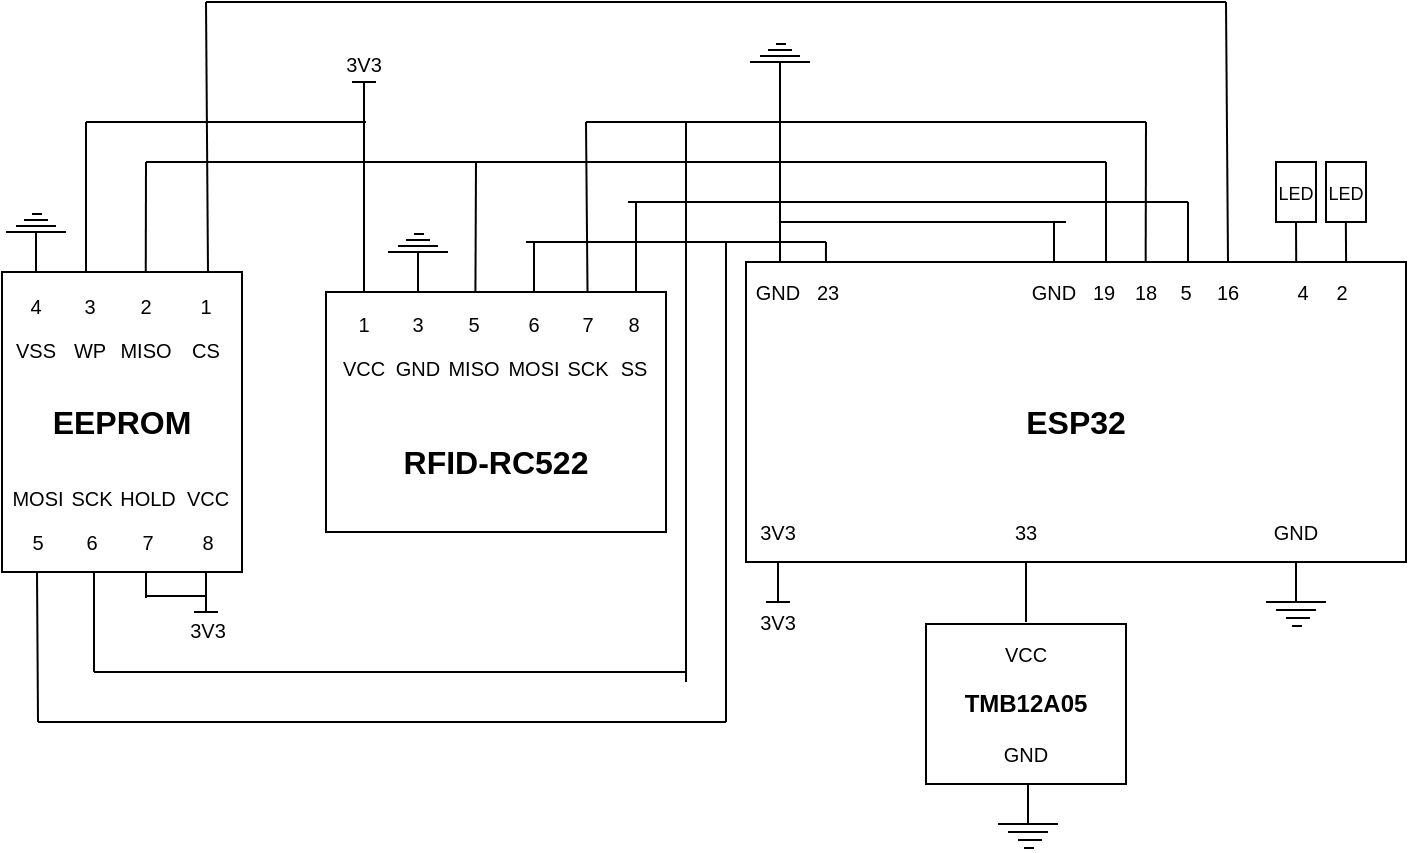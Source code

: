 <mxfile version="21.3.2" type="device">
  <diagram name="Page-1" id="XNckGpqc0WVYpioGDv8S">
    <mxGraphModel dx="1235" dy="646" grid="1" gridSize="10" guides="1" tooltips="1" connect="1" arrows="1" fold="1" page="1" pageScale="1" pageWidth="827" pageHeight="1169" math="0" shadow="0">
      <root>
        <mxCell id="0" />
        <mxCell id="1" parent="0" />
        <mxCell id="Vr_59jr4dUAh8Cc-bapq-1" value="" style="rounded=0;whiteSpace=wrap;html=1;" vertex="1" parent="1">
          <mxGeometry x="63" y="145" width="120" height="150" as="geometry" />
        </mxCell>
        <mxCell id="Vr_59jr4dUAh8Cc-bapq-2" value="" style="rounded=0;whiteSpace=wrap;html=1;" vertex="1" parent="1">
          <mxGeometry x="225" y="155" width="170" height="120" as="geometry" />
        </mxCell>
        <mxCell id="Vr_59jr4dUAh8Cc-bapq-3" value="" style="rounded=0;whiteSpace=wrap;html=1;" vertex="1" parent="1">
          <mxGeometry x="435" y="140" width="330" height="150" as="geometry" />
        </mxCell>
        <mxCell id="Vr_59jr4dUAh8Cc-bapq-4" value="&lt;font style=&quot;font-size: 10px;&quot;&gt;SS&lt;/font&gt;" style="text;html=1;strokeColor=none;fillColor=none;align=center;verticalAlign=middle;whiteSpace=wrap;rounded=0;" vertex="1" parent="1">
          <mxGeometry x="369" y="178" width="20" height="30" as="geometry" />
        </mxCell>
        <mxCell id="Vr_59jr4dUAh8Cc-bapq-5" value="&lt;span style=&quot;font-size: 10px;&quot;&gt;SCK&lt;/span&gt;" style="text;html=1;strokeColor=none;fillColor=none;align=center;verticalAlign=middle;whiteSpace=wrap;rounded=0;" vertex="1" parent="1">
          <mxGeometry x="341" y="178" width="30" height="30" as="geometry" />
        </mxCell>
        <mxCell id="Vr_59jr4dUAh8Cc-bapq-6" value="&lt;span style=&quot;font-size: 10px;&quot;&gt;MOSI&lt;/span&gt;" style="text;html=1;strokeColor=none;fillColor=none;align=center;verticalAlign=middle;whiteSpace=wrap;rounded=0;" vertex="1" parent="1">
          <mxGeometry x="314" y="178" width="30" height="30" as="geometry" />
        </mxCell>
        <mxCell id="Vr_59jr4dUAh8Cc-bapq-7" value="&lt;span style=&quot;font-size: 10px;&quot;&gt;MISO&lt;/span&gt;" style="text;html=1;strokeColor=none;fillColor=none;align=center;verticalAlign=middle;whiteSpace=wrap;rounded=0;" vertex="1" parent="1">
          <mxGeometry x="284" y="178" width="30" height="30" as="geometry" />
        </mxCell>
        <mxCell id="Vr_59jr4dUAh8Cc-bapq-9" value="&lt;span style=&quot;font-size: 10px;&quot;&gt;GND&lt;/span&gt;" style="text;html=1;strokeColor=none;fillColor=none;align=center;verticalAlign=middle;whiteSpace=wrap;rounded=0;" vertex="1" parent="1">
          <mxGeometry x="261" y="178" width="20" height="30" as="geometry" />
        </mxCell>
        <mxCell id="Vr_59jr4dUAh8Cc-bapq-10" value="&lt;span style=&quot;font-size: 10px;&quot;&gt;VCC&lt;/span&gt;" style="text;html=1;strokeColor=none;fillColor=none;align=center;verticalAlign=middle;whiteSpace=wrap;rounded=0;" vertex="1" parent="1">
          <mxGeometry x="229" y="178" width="30" height="30" as="geometry" />
        </mxCell>
        <mxCell id="Vr_59jr4dUAh8Cc-bapq-14" value="&lt;font style=&quot;font-size: 10px;&quot;&gt;8&lt;/font&gt;" style="text;html=1;strokeColor=none;fillColor=none;align=center;verticalAlign=middle;whiteSpace=wrap;rounded=0;" vertex="1" parent="1">
          <mxGeometry x="369" y="156" width="20" height="30" as="geometry" />
        </mxCell>
        <mxCell id="Vr_59jr4dUAh8Cc-bapq-15" value="&lt;span style=&quot;font-size: 10px;&quot;&gt;7&lt;/span&gt;" style="text;html=1;strokeColor=none;fillColor=none;align=center;verticalAlign=middle;whiteSpace=wrap;rounded=0;" vertex="1" parent="1">
          <mxGeometry x="341" y="156" width="30" height="30" as="geometry" />
        </mxCell>
        <mxCell id="Vr_59jr4dUAh8Cc-bapq-16" value="&lt;span style=&quot;font-size: 10px;&quot;&gt;6&lt;/span&gt;" style="text;html=1;strokeColor=none;fillColor=none;align=center;verticalAlign=middle;whiteSpace=wrap;rounded=0;" vertex="1" parent="1">
          <mxGeometry x="314" y="156" width="30" height="30" as="geometry" />
        </mxCell>
        <mxCell id="Vr_59jr4dUAh8Cc-bapq-17" value="&lt;span style=&quot;font-size: 10px;&quot;&gt;5&lt;/span&gt;" style="text;html=1;strokeColor=none;fillColor=none;align=center;verticalAlign=middle;whiteSpace=wrap;rounded=0;" vertex="1" parent="1">
          <mxGeometry x="284" y="156" width="30" height="30" as="geometry" />
        </mxCell>
        <mxCell id="Vr_59jr4dUAh8Cc-bapq-18" value="&lt;span style=&quot;font-size: 10px;&quot;&gt;3&lt;/span&gt;" style="text;html=1;strokeColor=none;fillColor=none;align=center;verticalAlign=middle;whiteSpace=wrap;rounded=0;" vertex="1" parent="1">
          <mxGeometry x="261" y="156" width="20" height="30" as="geometry" />
        </mxCell>
        <mxCell id="Vr_59jr4dUAh8Cc-bapq-19" value="&lt;span style=&quot;font-size: 10px;&quot;&gt;1&lt;/span&gt;" style="text;html=1;strokeColor=none;fillColor=none;align=center;verticalAlign=middle;whiteSpace=wrap;rounded=0;" vertex="1" parent="1">
          <mxGeometry x="229" y="156" width="30" height="30" as="geometry" />
        </mxCell>
        <mxCell id="Vr_59jr4dUAh8Cc-bapq-20" value="&lt;font size=&quot;1&quot; style=&quot;&quot;&gt;&lt;b style=&quot;font-size: 16px;&quot;&gt;RFID-RC522&lt;/b&gt;&lt;/font&gt;" style="text;html=1;strokeColor=none;fillColor=none;align=center;verticalAlign=middle;whiteSpace=wrap;rounded=0;" vertex="1" parent="1">
          <mxGeometry x="260" y="225" width="100" height="30" as="geometry" />
        </mxCell>
        <mxCell id="Vr_59jr4dUAh8Cc-bapq-21" value="&lt;font size=&quot;1&quot; style=&quot;&quot;&gt;&lt;b style=&quot;font-size: 16px;&quot;&gt;ESP32&lt;/b&gt;&lt;/font&gt;" style="text;html=1;strokeColor=none;fillColor=none;align=center;verticalAlign=middle;whiteSpace=wrap;rounded=0;" vertex="1" parent="1">
          <mxGeometry x="550" y="205" width="100" height="30" as="geometry" />
        </mxCell>
        <mxCell id="Vr_59jr4dUAh8Cc-bapq-22" value="&lt;font size=&quot;1&quot; style=&quot;&quot;&gt;&lt;b style=&quot;font-size: 16px;&quot;&gt;EEPROM&lt;/b&gt;&lt;/font&gt;" style="text;html=1;strokeColor=none;fillColor=none;align=center;verticalAlign=middle;whiteSpace=wrap;rounded=0;" vertex="1" parent="1">
          <mxGeometry x="73" y="205" width="100" height="30" as="geometry" />
        </mxCell>
        <mxCell id="Vr_59jr4dUAh8Cc-bapq-23" value="&lt;span style=&quot;font-size: 10px;&quot;&gt;CS&lt;/span&gt;" style="text;html=1;strokeColor=none;fillColor=none;align=center;verticalAlign=middle;whiteSpace=wrap;rounded=0;" vertex="1" parent="1">
          <mxGeometry x="150" y="169" width="30" height="30" as="geometry" />
        </mxCell>
        <mxCell id="Vr_59jr4dUAh8Cc-bapq-24" value="&lt;span style=&quot;font-size: 10px;&quot;&gt;MISO&lt;/span&gt;" style="text;html=1;strokeColor=none;fillColor=none;align=center;verticalAlign=middle;whiteSpace=wrap;rounded=0;" vertex="1" parent="1">
          <mxGeometry x="120" y="169" width="30" height="30" as="geometry" />
        </mxCell>
        <mxCell id="Vr_59jr4dUAh8Cc-bapq-25" value="&lt;span style=&quot;font-size: 10px;&quot;&gt;WP&lt;/span&gt;" style="text;html=1;strokeColor=none;fillColor=none;align=center;verticalAlign=middle;whiteSpace=wrap;rounded=0;" vertex="1" parent="1">
          <mxGeometry x="97" y="169" width="20" height="30" as="geometry" />
        </mxCell>
        <mxCell id="Vr_59jr4dUAh8Cc-bapq-26" value="&lt;span style=&quot;font-size: 10px;&quot;&gt;VSS&lt;/span&gt;" style="text;html=1;strokeColor=none;fillColor=none;align=center;verticalAlign=middle;whiteSpace=wrap;rounded=0;" vertex="1" parent="1">
          <mxGeometry x="65" y="169" width="30" height="30" as="geometry" />
        </mxCell>
        <mxCell id="Vr_59jr4dUAh8Cc-bapq-27" value="&lt;span style=&quot;font-size: 10px;&quot;&gt;1&lt;/span&gt;" style="text;html=1;strokeColor=none;fillColor=none;align=center;verticalAlign=middle;whiteSpace=wrap;rounded=0;" vertex="1" parent="1">
          <mxGeometry x="150" y="147" width="30" height="30" as="geometry" />
        </mxCell>
        <mxCell id="Vr_59jr4dUAh8Cc-bapq-28" value="&lt;span style=&quot;font-size: 10px;&quot;&gt;2&lt;/span&gt;" style="text;html=1;strokeColor=none;fillColor=none;align=center;verticalAlign=middle;whiteSpace=wrap;rounded=0;" vertex="1" parent="1">
          <mxGeometry x="120" y="147" width="30" height="30" as="geometry" />
        </mxCell>
        <mxCell id="Vr_59jr4dUAh8Cc-bapq-29" value="&lt;span style=&quot;font-size: 10px;&quot;&gt;3&lt;/span&gt;" style="text;html=1;strokeColor=none;fillColor=none;align=center;verticalAlign=middle;whiteSpace=wrap;rounded=0;" vertex="1" parent="1">
          <mxGeometry x="97" y="147" width="20" height="30" as="geometry" />
        </mxCell>
        <mxCell id="Vr_59jr4dUAh8Cc-bapq-30" value="&lt;span style=&quot;font-size: 10px;&quot;&gt;4&lt;/span&gt;" style="text;html=1;strokeColor=none;fillColor=none;align=center;verticalAlign=middle;whiteSpace=wrap;rounded=0;" vertex="1" parent="1">
          <mxGeometry x="65" y="147" width="30" height="30" as="geometry" />
        </mxCell>
        <mxCell id="Vr_59jr4dUAh8Cc-bapq-31" value="&lt;span style=&quot;font-size: 10px;&quot;&gt;8&lt;/span&gt;" style="text;html=1;strokeColor=none;fillColor=none;align=center;verticalAlign=middle;whiteSpace=wrap;rounded=0;" vertex="1" parent="1">
          <mxGeometry x="150.5" y="265" width="30" height="30" as="geometry" />
        </mxCell>
        <mxCell id="Vr_59jr4dUAh8Cc-bapq-32" value="&lt;span style=&quot;font-size: 10px;&quot;&gt;7&lt;/span&gt;" style="text;html=1;strokeColor=none;fillColor=none;align=center;verticalAlign=middle;whiteSpace=wrap;rounded=0;" vertex="1" parent="1">
          <mxGeometry x="120.5" y="265" width="30" height="30" as="geometry" />
        </mxCell>
        <mxCell id="Vr_59jr4dUAh8Cc-bapq-33" value="&lt;span style=&quot;font-size: 10px;&quot;&gt;6&lt;/span&gt;" style="text;html=1;strokeColor=none;fillColor=none;align=center;verticalAlign=middle;whiteSpace=wrap;rounded=0;" vertex="1" parent="1">
          <mxGeometry x="97.5" y="265" width="20" height="30" as="geometry" />
        </mxCell>
        <mxCell id="Vr_59jr4dUAh8Cc-bapq-34" value="&lt;span style=&quot;font-size: 10px;&quot;&gt;5&lt;/span&gt;" style="text;html=1;strokeColor=none;fillColor=none;align=center;verticalAlign=middle;whiteSpace=wrap;rounded=0;" vertex="1" parent="1">
          <mxGeometry x="65.5" y="265" width="30" height="30" as="geometry" />
        </mxCell>
        <mxCell id="Vr_59jr4dUAh8Cc-bapq-35" value="&lt;span style=&quot;font-size: 10px;&quot;&gt;VCC&lt;/span&gt;" style="text;html=1;strokeColor=none;fillColor=none;align=center;verticalAlign=middle;whiteSpace=wrap;rounded=0;" vertex="1" parent="1">
          <mxGeometry x="150.5" y="243" width="30" height="30" as="geometry" />
        </mxCell>
        <mxCell id="Vr_59jr4dUAh8Cc-bapq-36" value="&lt;span style=&quot;font-size: 10px;&quot;&gt;HOLD&lt;/span&gt;" style="text;html=1;strokeColor=none;fillColor=none;align=center;verticalAlign=middle;whiteSpace=wrap;rounded=0;" vertex="1" parent="1">
          <mxGeometry x="120.5" y="243" width="30" height="30" as="geometry" />
        </mxCell>
        <mxCell id="Vr_59jr4dUAh8Cc-bapq-37" value="&lt;span style=&quot;font-size: 10px;&quot;&gt;SCK&lt;/span&gt;" style="text;html=1;strokeColor=none;fillColor=none;align=center;verticalAlign=middle;whiteSpace=wrap;rounded=0;" vertex="1" parent="1">
          <mxGeometry x="97.5" y="243" width="20" height="30" as="geometry" />
        </mxCell>
        <mxCell id="Vr_59jr4dUAh8Cc-bapq-38" value="&lt;span style=&quot;font-size: 10px;&quot;&gt;MOSI&lt;/span&gt;" style="text;html=1;strokeColor=none;fillColor=none;align=center;verticalAlign=middle;whiteSpace=wrap;rounded=0;" vertex="1" parent="1">
          <mxGeometry x="65.5" y="243" width="30" height="30" as="geometry" />
        </mxCell>
        <mxCell id="Vr_59jr4dUAh8Cc-bapq-39" value="" style="rounded=0;whiteSpace=wrap;html=1;" vertex="1" parent="1">
          <mxGeometry x="525" y="321" width="100" height="80" as="geometry" />
        </mxCell>
        <mxCell id="Vr_59jr4dUAh8Cc-bapq-41" value="&lt;b&gt;TMB12A05&lt;br&gt;&lt;/b&gt;" style="text;html=1;strokeColor=none;fillColor=none;align=center;verticalAlign=middle;whiteSpace=wrap;rounded=0;" vertex="1" parent="1">
          <mxGeometry x="525" y="346" width="100" height="30" as="geometry" />
        </mxCell>
        <mxCell id="Vr_59jr4dUAh8Cc-bapq-43" value="&lt;span style=&quot;font-size: 10px;&quot;&gt;GND&lt;/span&gt;" style="text;html=1;strokeColor=none;fillColor=none;align=center;verticalAlign=middle;whiteSpace=wrap;rounded=0;" vertex="1" parent="1">
          <mxGeometry x="560" y="371" width="30" height="30" as="geometry" />
        </mxCell>
        <mxCell id="Vr_59jr4dUAh8Cc-bapq-44" value="&lt;span style=&quot;font-size: 10px;&quot;&gt;VCC&lt;/span&gt;" style="text;html=1;strokeColor=none;fillColor=none;align=center;verticalAlign=middle;whiteSpace=wrap;rounded=0;" vertex="1" parent="1">
          <mxGeometry x="565" y="321" width="20" height="30" as="geometry" />
        </mxCell>
        <mxCell id="Vr_59jr4dUAh8Cc-bapq-45" value="&lt;span style=&quot;font-size: 10px;&quot;&gt;33&lt;/span&gt;" style="text;html=1;strokeColor=none;fillColor=none;align=center;verticalAlign=middle;whiteSpace=wrap;rounded=0;" vertex="1" parent="1">
          <mxGeometry x="560" y="260" width="30" height="30" as="geometry" />
        </mxCell>
        <mxCell id="Vr_59jr4dUAh8Cc-bapq-46" value="&lt;span style=&quot;font-size: 10px;&quot;&gt;3V3&lt;/span&gt;" style="text;html=1;strokeColor=none;fillColor=none;align=center;verticalAlign=middle;whiteSpace=wrap;rounded=0;" vertex="1" parent="1">
          <mxGeometry x="436" y="260" width="30" height="30" as="geometry" />
        </mxCell>
        <mxCell id="Vr_59jr4dUAh8Cc-bapq-47" value="&lt;span style=&quot;font-size: 10px;&quot;&gt;GND&lt;/span&gt;" style="text;html=1;strokeColor=none;fillColor=none;align=center;verticalAlign=middle;whiteSpace=wrap;rounded=0;" vertex="1" parent="1">
          <mxGeometry x="695" y="260" width="30" height="30" as="geometry" />
        </mxCell>
        <mxCell id="Vr_59jr4dUAh8Cc-bapq-48" value="" style="endArrow=none;html=1;rounded=0;entryX=0.5;entryY=1;entryDx=0;entryDy=0;" edge="1" parent="1" target="Vr_59jr4dUAh8Cc-bapq-45">
          <mxGeometry width="50" height="50" relative="1" as="geometry">
            <mxPoint x="575" y="320" as="sourcePoint" />
            <mxPoint x="445" y="250" as="targetPoint" />
          </mxGeometry>
        </mxCell>
        <mxCell id="Vr_59jr4dUAh8Cc-bapq-49" value="" style="endArrow=none;html=1;rounded=0;" edge="1" parent="1">
          <mxGeometry width="50" height="50" relative="1" as="geometry">
            <mxPoint x="695" y="310" as="sourcePoint" />
            <mxPoint x="725" y="310" as="targetPoint" />
          </mxGeometry>
        </mxCell>
        <mxCell id="Vr_59jr4dUAh8Cc-bapq-50" value="" style="endArrow=none;html=1;rounded=0;" edge="1" parent="1">
          <mxGeometry width="50" height="50" relative="1" as="geometry">
            <mxPoint x="700" y="314" as="sourcePoint" />
            <mxPoint x="720" y="314" as="targetPoint" />
          </mxGeometry>
        </mxCell>
        <mxCell id="Vr_59jr4dUAh8Cc-bapq-51" value="" style="endArrow=none;html=1;rounded=0;" edge="1" parent="1">
          <mxGeometry width="50" height="50" relative="1" as="geometry">
            <mxPoint x="708" y="322" as="sourcePoint" />
            <mxPoint x="713" y="322" as="targetPoint" />
          </mxGeometry>
        </mxCell>
        <mxCell id="Vr_59jr4dUAh8Cc-bapq-52" value="" style="endArrow=none;html=1;rounded=0;" edge="1" parent="1">
          <mxGeometry width="50" height="50" relative="1" as="geometry">
            <mxPoint x="705" y="318" as="sourcePoint" />
            <mxPoint x="717" y="318" as="targetPoint" />
          </mxGeometry>
        </mxCell>
        <mxCell id="Vr_59jr4dUAh8Cc-bapq-53" value="" style="endArrow=none;html=1;rounded=0;entryX=0.5;entryY=1;entryDx=0;entryDy=0;" edge="1" parent="1" target="Vr_59jr4dUAh8Cc-bapq-47">
          <mxGeometry width="50" height="50" relative="1" as="geometry">
            <mxPoint x="710" y="310" as="sourcePoint" />
            <mxPoint x="685" y="280" as="targetPoint" />
          </mxGeometry>
        </mxCell>
        <mxCell id="Vr_59jr4dUAh8Cc-bapq-59" value="" style="endArrow=none;html=1;rounded=0;entryX=0.5;entryY=1;entryDx=0;entryDy=0;" edge="1" parent="1">
          <mxGeometry width="50" height="50" relative="1" as="geometry">
            <mxPoint x="451" y="310" as="sourcePoint" />
            <mxPoint x="451" y="290" as="targetPoint" />
          </mxGeometry>
        </mxCell>
        <mxCell id="Vr_59jr4dUAh8Cc-bapq-60" value="" style="endArrow=none;html=1;rounded=0;" edge="1" parent="1">
          <mxGeometry width="50" height="50" relative="1" as="geometry">
            <mxPoint x="445" y="310" as="sourcePoint" />
            <mxPoint x="457" y="310" as="targetPoint" />
          </mxGeometry>
        </mxCell>
        <mxCell id="Vr_59jr4dUAh8Cc-bapq-61" value="" style="endArrow=none;html=1;rounded=0;" edge="1" parent="1">
          <mxGeometry width="50" height="50" relative="1" as="geometry">
            <mxPoint x="561" y="421" as="sourcePoint" />
            <mxPoint x="591" y="421" as="targetPoint" />
          </mxGeometry>
        </mxCell>
        <mxCell id="Vr_59jr4dUAh8Cc-bapq-62" value="" style="endArrow=none;html=1;rounded=0;" edge="1" parent="1">
          <mxGeometry width="50" height="50" relative="1" as="geometry">
            <mxPoint x="566" y="425" as="sourcePoint" />
            <mxPoint x="586" y="425" as="targetPoint" />
          </mxGeometry>
        </mxCell>
        <mxCell id="Vr_59jr4dUAh8Cc-bapq-63" value="" style="endArrow=none;html=1;rounded=0;" edge="1" parent="1">
          <mxGeometry width="50" height="50" relative="1" as="geometry">
            <mxPoint x="574" y="433" as="sourcePoint" />
            <mxPoint x="579" y="433" as="targetPoint" />
          </mxGeometry>
        </mxCell>
        <mxCell id="Vr_59jr4dUAh8Cc-bapq-64" value="" style="endArrow=none;html=1;rounded=0;" edge="1" parent="1">
          <mxGeometry width="50" height="50" relative="1" as="geometry">
            <mxPoint x="571" y="429" as="sourcePoint" />
            <mxPoint x="583" y="429" as="targetPoint" />
          </mxGeometry>
        </mxCell>
        <mxCell id="Vr_59jr4dUAh8Cc-bapq-65" value="" style="endArrow=none;html=1;rounded=0;entryX=0.5;entryY=1;entryDx=0;entryDy=0;" edge="1" parent="1">
          <mxGeometry width="50" height="50" relative="1" as="geometry">
            <mxPoint x="576" y="421" as="sourcePoint" />
            <mxPoint x="576" y="401" as="targetPoint" />
          </mxGeometry>
        </mxCell>
        <mxCell id="Vr_59jr4dUAh8Cc-bapq-66" value="" style="endArrow=none;html=1;rounded=0;entryX=0.5;entryY=1;entryDx=0;entryDy=0;" edge="1" parent="1">
          <mxGeometry width="50" height="50" relative="1" as="geometry">
            <mxPoint x="165" y="315" as="sourcePoint" />
            <mxPoint x="165" y="295" as="targetPoint" />
          </mxGeometry>
        </mxCell>
        <mxCell id="Vr_59jr4dUAh8Cc-bapq-67" value="" style="endArrow=none;html=1;rounded=0;" edge="1" parent="1">
          <mxGeometry width="50" height="50" relative="1" as="geometry">
            <mxPoint x="159" y="315" as="sourcePoint" />
            <mxPoint x="171" y="315" as="targetPoint" />
          </mxGeometry>
        </mxCell>
        <mxCell id="Vr_59jr4dUAh8Cc-bapq-68" value="" style="endArrow=none;html=1;rounded=0;entryX=0.6;entryY=1.003;entryDx=0;entryDy=0;entryPerimeter=0;" edge="1" parent="1" target="Vr_59jr4dUAh8Cc-bapq-1">
          <mxGeometry width="50" height="50" relative="1" as="geometry">
            <mxPoint x="135" y="308" as="sourcePoint" />
            <mxPoint x="135" y="298" as="targetPoint" />
          </mxGeometry>
        </mxCell>
        <mxCell id="Vr_59jr4dUAh8Cc-bapq-70" value="" style="endArrow=none;html=1;rounded=0;" edge="1" parent="1">
          <mxGeometry width="50" height="50" relative="1" as="geometry">
            <mxPoint x="135" y="307" as="sourcePoint" />
            <mxPoint x="165" y="307" as="targetPoint" />
          </mxGeometry>
        </mxCell>
        <mxCell id="Vr_59jr4dUAh8Cc-bapq-71" value="&lt;span style=&quot;font-size: 10px;&quot;&gt;3V3&lt;/span&gt;" style="text;html=1;strokeColor=none;fillColor=none;align=center;verticalAlign=middle;whiteSpace=wrap;rounded=0;" vertex="1" parent="1">
          <mxGeometry x="436" y="305" width="30" height="30" as="geometry" />
        </mxCell>
        <mxCell id="Vr_59jr4dUAh8Cc-bapq-72" value="&lt;span style=&quot;font-size: 10px;&quot;&gt;3V3&lt;/span&gt;" style="text;html=1;strokeColor=none;fillColor=none;align=center;verticalAlign=middle;whiteSpace=wrap;rounded=0;" vertex="1" parent="1">
          <mxGeometry x="151" y="309" width="30" height="30" as="geometry" />
        </mxCell>
        <mxCell id="Vr_59jr4dUAh8Cc-bapq-78" value="" style="endArrow=none;html=1;rounded=0;" edge="1" parent="1">
          <mxGeometry width="50" height="50" relative="1" as="geometry">
            <mxPoint x="65" y="125" as="sourcePoint" />
            <mxPoint x="95" y="125" as="targetPoint" />
          </mxGeometry>
        </mxCell>
        <mxCell id="Vr_59jr4dUAh8Cc-bapq-79" value="" style="endArrow=none;html=1;rounded=0;" edge="1" parent="1">
          <mxGeometry width="50" height="50" relative="1" as="geometry">
            <mxPoint x="70" y="122" as="sourcePoint" />
            <mxPoint x="90" y="122" as="targetPoint" />
          </mxGeometry>
        </mxCell>
        <mxCell id="Vr_59jr4dUAh8Cc-bapq-80" value="" style="endArrow=none;html=1;rounded=0;" edge="1" parent="1">
          <mxGeometry width="50" height="50" relative="1" as="geometry">
            <mxPoint x="78" y="116" as="sourcePoint" />
            <mxPoint x="83" y="116" as="targetPoint" />
          </mxGeometry>
        </mxCell>
        <mxCell id="Vr_59jr4dUAh8Cc-bapq-81" value="" style="endArrow=none;html=1;rounded=0;" edge="1" parent="1">
          <mxGeometry width="50" height="50" relative="1" as="geometry">
            <mxPoint x="74" y="119" as="sourcePoint" />
            <mxPoint x="86" y="119" as="targetPoint" />
          </mxGeometry>
        </mxCell>
        <mxCell id="Vr_59jr4dUAh8Cc-bapq-82" value="" style="endArrow=none;html=1;rounded=0;entryX=0.5;entryY=1;entryDx=0;entryDy=0;" edge="1" parent="1">
          <mxGeometry width="50" height="50" relative="1" as="geometry">
            <mxPoint x="80" y="145" as="sourcePoint" />
            <mxPoint x="80" y="125" as="targetPoint" />
          </mxGeometry>
        </mxCell>
        <mxCell id="Vr_59jr4dUAh8Cc-bapq-83" value="" style="endArrow=none;html=1;rounded=0;" edge="1" parent="1">
          <mxGeometry width="50" height="50" relative="1" as="geometry">
            <mxPoint x="105" y="145" as="sourcePoint" />
            <mxPoint x="105" y="70" as="targetPoint" />
          </mxGeometry>
        </mxCell>
        <mxCell id="Vr_59jr4dUAh8Cc-bapq-86" value="" style="endArrow=none;html=1;rounded=0;" edge="1" parent="1">
          <mxGeometry width="50" height="50" relative="1" as="geometry">
            <mxPoint x="256" y="135" as="sourcePoint" />
            <mxPoint x="286" y="135" as="targetPoint" />
          </mxGeometry>
        </mxCell>
        <mxCell id="Vr_59jr4dUAh8Cc-bapq-87" value="" style="endArrow=none;html=1;rounded=0;" edge="1" parent="1">
          <mxGeometry width="50" height="50" relative="1" as="geometry">
            <mxPoint x="261" y="132" as="sourcePoint" />
            <mxPoint x="281" y="132" as="targetPoint" />
          </mxGeometry>
        </mxCell>
        <mxCell id="Vr_59jr4dUAh8Cc-bapq-88" value="" style="endArrow=none;html=1;rounded=0;" edge="1" parent="1">
          <mxGeometry width="50" height="50" relative="1" as="geometry">
            <mxPoint x="269" y="126" as="sourcePoint" />
            <mxPoint x="274" y="126" as="targetPoint" />
          </mxGeometry>
        </mxCell>
        <mxCell id="Vr_59jr4dUAh8Cc-bapq-89" value="" style="endArrow=none;html=1;rounded=0;" edge="1" parent="1">
          <mxGeometry width="50" height="50" relative="1" as="geometry">
            <mxPoint x="265" y="129" as="sourcePoint" />
            <mxPoint x="277" y="129" as="targetPoint" />
          </mxGeometry>
        </mxCell>
        <mxCell id="Vr_59jr4dUAh8Cc-bapq-90" value="" style="endArrow=none;html=1;rounded=0;entryX=0.5;entryY=1;entryDx=0;entryDy=0;" edge="1" parent="1">
          <mxGeometry width="50" height="50" relative="1" as="geometry">
            <mxPoint x="271" y="155" as="sourcePoint" />
            <mxPoint x="271" y="135" as="targetPoint" />
          </mxGeometry>
        </mxCell>
        <mxCell id="Vr_59jr4dUAh8Cc-bapq-91" value="" style="endArrow=none;html=1;rounded=0;entryX=0.5;entryY=0.8;entryDx=0;entryDy=0;entryPerimeter=0;" edge="1" parent="1" target="Vr_59jr4dUAh8Cc-bapq-93">
          <mxGeometry width="50" height="50" relative="1" as="geometry">
            <mxPoint x="244" y="155" as="sourcePoint" />
            <mxPoint x="244" y="110" as="targetPoint" />
          </mxGeometry>
        </mxCell>
        <mxCell id="Vr_59jr4dUAh8Cc-bapq-92" value="" style="endArrow=none;html=1;rounded=0;" edge="1" parent="1">
          <mxGeometry width="50" height="50" relative="1" as="geometry">
            <mxPoint x="238" y="50" as="sourcePoint" />
            <mxPoint x="250" y="50" as="targetPoint" />
          </mxGeometry>
        </mxCell>
        <mxCell id="Vr_59jr4dUAh8Cc-bapq-93" value="&lt;span style=&quot;font-size: 10px;&quot;&gt;3V3&lt;/span&gt;" style="text;html=1;strokeColor=none;fillColor=none;align=center;verticalAlign=middle;whiteSpace=wrap;rounded=0;" vertex="1" parent="1">
          <mxGeometry x="229" y="26" width="30" height="30" as="geometry" />
        </mxCell>
        <mxCell id="Vr_59jr4dUAh8Cc-bapq-94" value="&lt;font style=&quot;font-size: 10px;&quot;&gt;2&lt;/font&gt;" style="text;html=1;strokeColor=none;fillColor=none;align=center;verticalAlign=middle;whiteSpace=wrap;rounded=0;" vertex="1" parent="1">
          <mxGeometry x="723" y="140" width="20" height="30" as="geometry" />
        </mxCell>
        <mxCell id="Vr_59jr4dUAh8Cc-bapq-95" value="&lt;span style=&quot;font-size: 10px;&quot;&gt;4&lt;/span&gt;" style="text;html=1;strokeColor=none;fillColor=none;align=center;verticalAlign=middle;whiteSpace=wrap;rounded=0;" vertex="1" parent="1">
          <mxGeometry x="705" y="140" width="17" height="30" as="geometry" />
        </mxCell>
        <mxCell id="Vr_59jr4dUAh8Cc-bapq-96" value="&lt;font style=&quot;font-size: 10px;&quot;&gt;16&lt;/font&gt;" style="text;html=1;strokeColor=none;fillColor=none;align=center;verticalAlign=middle;whiteSpace=wrap;rounded=0;" vertex="1" parent="1">
          <mxGeometry x="666" y="140" width="20" height="30" as="geometry" />
        </mxCell>
        <mxCell id="Vr_59jr4dUAh8Cc-bapq-97" value="&lt;span style=&quot;font-size: 10px;&quot;&gt;5&lt;/span&gt;" style="text;html=1;strokeColor=none;fillColor=none;align=center;verticalAlign=middle;whiteSpace=wrap;rounded=0;" vertex="1" parent="1">
          <mxGeometry x="645" y="140" width="20" height="30" as="geometry" />
        </mxCell>
        <mxCell id="Vr_59jr4dUAh8Cc-bapq-98" value="&lt;font style=&quot;font-size: 10px;&quot;&gt;18&lt;/font&gt;" style="text;html=1;strokeColor=none;fillColor=none;align=center;verticalAlign=middle;whiteSpace=wrap;rounded=0;" vertex="1" parent="1">
          <mxGeometry x="625" y="140" width="20" height="30" as="geometry" />
        </mxCell>
        <mxCell id="Vr_59jr4dUAh8Cc-bapq-99" value="&lt;span style=&quot;font-size: 10px;&quot;&gt;19&lt;/span&gt;" style="text;html=1;strokeColor=none;fillColor=none;align=center;verticalAlign=middle;whiteSpace=wrap;rounded=0;" vertex="1" parent="1">
          <mxGeometry x="604" y="140" width="20" height="30" as="geometry" />
        </mxCell>
        <mxCell id="Vr_59jr4dUAh8Cc-bapq-100" value="&lt;span style=&quot;font-size: 10px;&quot;&gt;GND&lt;/span&gt;" style="text;html=1;strokeColor=none;fillColor=none;align=center;verticalAlign=middle;whiteSpace=wrap;rounded=0;" vertex="1" parent="1">
          <mxGeometry x="574" y="140" width="30" height="30" as="geometry" />
        </mxCell>
        <mxCell id="Vr_59jr4dUAh8Cc-bapq-102" value="&lt;span style=&quot;font-size: 10px;&quot;&gt;23&lt;/span&gt;" style="text;html=1;strokeColor=none;fillColor=none;align=center;verticalAlign=middle;whiteSpace=wrap;rounded=0;" vertex="1" parent="1">
          <mxGeometry x="466" y="140" width="20" height="30" as="geometry" />
        </mxCell>
        <mxCell id="Vr_59jr4dUAh8Cc-bapq-103" value="&lt;span style=&quot;font-size: 10px;&quot;&gt;GND&lt;/span&gt;" style="text;html=1;strokeColor=none;fillColor=none;align=center;verticalAlign=middle;whiteSpace=wrap;rounded=0;" vertex="1" parent="1">
          <mxGeometry x="436" y="140" width="30" height="30" as="geometry" />
        </mxCell>
        <mxCell id="Vr_59jr4dUAh8Cc-bapq-112" value="" style="endArrow=none;html=1;rounded=0;" edge="1" parent="1">
          <mxGeometry width="50" height="50" relative="1" as="geometry">
            <mxPoint x="437" y="40" as="sourcePoint" />
            <mxPoint x="467" y="40" as="targetPoint" />
          </mxGeometry>
        </mxCell>
        <mxCell id="Vr_59jr4dUAh8Cc-bapq-113" value="" style="endArrow=none;html=1;rounded=0;" edge="1" parent="1">
          <mxGeometry width="50" height="50" relative="1" as="geometry">
            <mxPoint x="442" y="37" as="sourcePoint" />
            <mxPoint x="462" y="37" as="targetPoint" />
          </mxGeometry>
        </mxCell>
        <mxCell id="Vr_59jr4dUAh8Cc-bapq-114" value="" style="endArrow=none;html=1;rounded=0;" edge="1" parent="1">
          <mxGeometry width="50" height="50" relative="1" as="geometry">
            <mxPoint x="450" y="31" as="sourcePoint" />
            <mxPoint x="455" y="31" as="targetPoint" />
          </mxGeometry>
        </mxCell>
        <mxCell id="Vr_59jr4dUAh8Cc-bapq-115" value="" style="endArrow=none;html=1;rounded=0;" edge="1" parent="1">
          <mxGeometry width="50" height="50" relative="1" as="geometry">
            <mxPoint x="446" y="34" as="sourcePoint" />
            <mxPoint x="458" y="34" as="targetPoint" />
          </mxGeometry>
        </mxCell>
        <mxCell id="Vr_59jr4dUAh8Cc-bapq-116" value="" style="endArrow=none;html=1;rounded=0;" edge="1" parent="1">
          <mxGeometry width="50" height="50" relative="1" as="geometry">
            <mxPoint x="452" y="140" as="sourcePoint" />
            <mxPoint x="452" y="40" as="targetPoint" />
          </mxGeometry>
        </mxCell>
        <mxCell id="Vr_59jr4dUAh8Cc-bapq-119" value="" style="endArrow=none;html=1;rounded=0;" edge="1" parent="1">
          <mxGeometry width="50" height="50" relative="1" as="geometry">
            <mxPoint x="589" y="120" as="sourcePoint" />
            <mxPoint x="589" y="140" as="targetPoint" />
          </mxGeometry>
        </mxCell>
        <mxCell id="Vr_59jr4dUAh8Cc-bapq-120" value="" style="endArrow=none;html=1;rounded=0;" edge="1" parent="1">
          <mxGeometry width="50" height="50" relative="1" as="geometry">
            <mxPoint x="452" y="120" as="sourcePoint" />
            <mxPoint x="595" y="120" as="targetPoint" />
          </mxGeometry>
        </mxCell>
        <mxCell id="Vr_59jr4dUAh8Cc-bapq-121" value="" style="endArrow=none;html=1;rounded=0;entryX=0.448;entryY=-0.003;entryDx=0;entryDy=0;entryPerimeter=0;" edge="1" parent="1" target="Vr_59jr4dUAh8Cc-bapq-102">
          <mxGeometry width="50" height="50" relative="1" as="geometry">
            <mxPoint x="475" y="130" as="sourcePoint" />
            <mxPoint x="485" y="140" as="targetPoint" />
          </mxGeometry>
        </mxCell>
        <mxCell id="Vr_59jr4dUAh8Cc-bapq-123" value="" style="endArrow=none;html=1;rounded=0;entryX=0.448;entryY=-0.003;entryDx=0;entryDy=0;entryPerimeter=0;" edge="1" parent="1">
          <mxGeometry width="50" height="50" relative="1" as="geometry">
            <mxPoint x="329" y="130" as="sourcePoint" />
            <mxPoint x="329" y="155" as="targetPoint" />
          </mxGeometry>
        </mxCell>
        <mxCell id="Vr_59jr4dUAh8Cc-bapq-124" value="" style="endArrow=none;html=1;rounded=0;" edge="1" parent="1">
          <mxGeometry width="50" height="50" relative="1" as="geometry">
            <mxPoint x="325" y="130" as="sourcePoint" />
            <mxPoint x="475" y="130" as="targetPoint" />
          </mxGeometry>
        </mxCell>
        <mxCell id="Vr_59jr4dUAh8Cc-bapq-125" value="" style="endArrow=none;html=1;rounded=0;" edge="1" parent="1">
          <mxGeometry width="50" height="50" relative="1" as="geometry">
            <mxPoint x="425" y="370" as="sourcePoint" />
            <mxPoint x="425" y="130" as="targetPoint" />
          </mxGeometry>
        </mxCell>
        <mxCell id="Vr_59jr4dUAh8Cc-bapq-126" value="" style="endArrow=none;html=1;rounded=0;entryX=0.5;entryY=1;entryDx=0;entryDy=0;" edge="1" parent="1" target="Vr_59jr4dUAh8Cc-bapq-34">
          <mxGeometry width="50" height="50" relative="1" as="geometry">
            <mxPoint x="81" y="370" as="sourcePoint" />
            <mxPoint x="375" y="280" as="targetPoint" />
          </mxGeometry>
        </mxCell>
        <mxCell id="Vr_59jr4dUAh8Cc-bapq-127" value="" style="endArrow=none;html=1;rounded=0;" edge="1" parent="1">
          <mxGeometry width="50" height="50" relative="1" as="geometry">
            <mxPoint x="81" y="370" as="sourcePoint" />
            <mxPoint x="425" y="370" as="targetPoint" />
          </mxGeometry>
        </mxCell>
        <mxCell id="Vr_59jr4dUAh8Cc-bapq-128" value="" style="endArrow=none;html=1;rounded=0;" edge="1" parent="1">
          <mxGeometry width="50" height="50" relative="1" as="geometry">
            <mxPoint x="615" y="90" as="sourcePoint" />
            <mxPoint x="615" y="140" as="targetPoint" />
          </mxGeometry>
        </mxCell>
        <mxCell id="Vr_59jr4dUAh8Cc-bapq-129" value="" style="endArrow=none;html=1;rounded=0;" edge="1" parent="1">
          <mxGeometry width="50" height="50" relative="1" as="geometry">
            <mxPoint x="300" y="90" as="sourcePoint" />
            <mxPoint x="299.71" y="155" as="targetPoint" />
          </mxGeometry>
        </mxCell>
        <mxCell id="Vr_59jr4dUAh8Cc-bapq-130" value="" style="endArrow=none;html=1;rounded=0;" edge="1" parent="1">
          <mxGeometry width="50" height="50" relative="1" as="geometry">
            <mxPoint x="135" y="90" as="sourcePoint" />
            <mxPoint x="615" y="90" as="targetPoint" />
          </mxGeometry>
        </mxCell>
        <mxCell id="Vr_59jr4dUAh8Cc-bapq-131" value="" style="endArrow=none;html=1;rounded=0;exitX=0.599;exitY=-0.002;exitDx=0;exitDy=0;exitPerimeter=0;" edge="1" parent="1" source="Vr_59jr4dUAh8Cc-bapq-1">
          <mxGeometry width="50" height="50" relative="1" as="geometry">
            <mxPoint x="135" y="140" as="sourcePoint" />
            <mxPoint x="135" y="90" as="targetPoint" />
          </mxGeometry>
        </mxCell>
        <mxCell id="Vr_59jr4dUAh8Cc-bapq-132" value="" style="endArrow=none;html=1;rounded=0;" edge="1" parent="1">
          <mxGeometry width="50" height="50" relative="1" as="geometry">
            <mxPoint x="105" y="70" as="sourcePoint" />
            <mxPoint x="245" y="70" as="targetPoint" />
          </mxGeometry>
        </mxCell>
        <mxCell id="Vr_59jr4dUAh8Cc-bapq-133" value="" style="endArrow=none;html=1;rounded=0;" edge="1" parent="1">
          <mxGeometry width="50" height="50" relative="1" as="geometry">
            <mxPoint x="635" y="70" as="sourcePoint" />
            <mxPoint x="634.83" y="140" as="targetPoint" />
          </mxGeometry>
        </mxCell>
        <mxCell id="Vr_59jr4dUAh8Cc-bapq-134" value="" style="endArrow=none;html=1;rounded=0;" edge="1" parent="1">
          <mxGeometry width="50" height="50" relative="1" as="geometry">
            <mxPoint x="355" y="70" as="sourcePoint" />
            <mxPoint x="355.76" y="155" as="targetPoint" />
          </mxGeometry>
        </mxCell>
        <mxCell id="Vr_59jr4dUAh8Cc-bapq-135" value="" style="endArrow=none;html=1;rounded=0;" edge="1" parent="1">
          <mxGeometry width="50" height="50" relative="1" as="geometry">
            <mxPoint x="355" y="70" as="sourcePoint" />
            <mxPoint x="635" y="70" as="targetPoint" />
          </mxGeometry>
        </mxCell>
        <mxCell id="Vr_59jr4dUAh8Cc-bapq-136" value="" style="endArrow=none;html=1;rounded=0;" edge="1" parent="1">
          <mxGeometry width="50" height="50" relative="1" as="geometry">
            <mxPoint x="109" y="345" as="sourcePoint" />
            <mxPoint x="109" y="295" as="targetPoint" />
          </mxGeometry>
        </mxCell>
        <mxCell id="Vr_59jr4dUAh8Cc-bapq-137" value="" style="endArrow=none;html=1;rounded=0;" edge="1" parent="1">
          <mxGeometry width="50" height="50" relative="1" as="geometry">
            <mxPoint x="109" y="345" as="sourcePoint" />
            <mxPoint x="405" y="345" as="targetPoint" />
          </mxGeometry>
        </mxCell>
        <mxCell id="Vr_59jr4dUAh8Cc-bapq-138" value="" style="endArrow=none;html=1;rounded=0;" edge="1" parent="1">
          <mxGeometry width="50" height="50" relative="1" as="geometry">
            <mxPoint x="405" y="70" as="sourcePoint" />
            <mxPoint x="405" y="350" as="targetPoint" />
          </mxGeometry>
        </mxCell>
        <mxCell id="Vr_59jr4dUAh8Cc-bapq-139" value="" style="endArrow=none;html=1;rounded=0;" edge="1" parent="1">
          <mxGeometry width="50" height="50" relative="1" as="geometry">
            <mxPoint x="656" y="110" as="sourcePoint" />
            <mxPoint x="656" y="140" as="targetPoint" />
          </mxGeometry>
        </mxCell>
        <mxCell id="Vr_59jr4dUAh8Cc-bapq-140" value="" style="endArrow=none;html=1;rounded=0;" edge="1" parent="1">
          <mxGeometry width="50" height="50" relative="1" as="geometry">
            <mxPoint x="380" y="110" as="sourcePoint" />
            <mxPoint x="380" y="155" as="targetPoint" />
          </mxGeometry>
        </mxCell>
        <mxCell id="Vr_59jr4dUAh8Cc-bapq-142" value="" style="endArrow=none;html=1;rounded=0;" edge="1" parent="1">
          <mxGeometry width="50" height="50" relative="1" as="geometry">
            <mxPoint x="376" y="110" as="sourcePoint" />
            <mxPoint x="656" y="110" as="targetPoint" />
          </mxGeometry>
        </mxCell>
        <mxCell id="Vr_59jr4dUAh8Cc-bapq-143" value="" style="endArrow=none;html=1;rounded=0;exitX=0.599;exitY=-0.002;exitDx=0;exitDy=0;exitPerimeter=0;" edge="1" parent="1">
          <mxGeometry width="50" height="50" relative="1" as="geometry">
            <mxPoint x="166" y="145" as="sourcePoint" />
            <mxPoint x="165" y="10" as="targetPoint" />
          </mxGeometry>
        </mxCell>
        <mxCell id="Vr_59jr4dUAh8Cc-bapq-144" value="" style="endArrow=none;html=1;rounded=0;exitX=0.599;exitY=-0.002;exitDx=0;exitDy=0;exitPerimeter=0;" edge="1" parent="1">
          <mxGeometry width="50" height="50" relative="1" as="geometry">
            <mxPoint x="676" y="140" as="sourcePoint" />
            <mxPoint x="675" y="10" as="targetPoint" />
          </mxGeometry>
        </mxCell>
        <mxCell id="Vr_59jr4dUAh8Cc-bapq-145" value="" style="endArrow=none;html=1;rounded=0;" edge="1" parent="1">
          <mxGeometry width="50" height="50" relative="1" as="geometry">
            <mxPoint x="165" y="10" as="sourcePoint" />
            <mxPoint x="675" y="10" as="targetPoint" />
          </mxGeometry>
        </mxCell>
        <mxCell id="Vr_59jr4dUAh8Cc-bapq-148" value="&lt;font style=&quot;font-size: 9px;&quot;&gt;LED&lt;/font&gt;" style="text;html=1;align=center;verticalAlign=middle;whiteSpace=wrap;rounded=0;fillColor=default;fillStyle=solid;strokeColor=default;" vertex="1" parent="1">
          <mxGeometry x="725" y="90" width="20" height="30" as="geometry" />
        </mxCell>
        <mxCell id="Vr_59jr4dUAh8Cc-bapq-149" value="&lt;font style=&quot;font-size: 9px;&quot;&gt;LED&lt;/font&gt;" style="text;html=1;align=center;verticalAlign=middle;whiteSpace=wrap;rounded=0;fillColor=default;fillStyle=solid;strokeColor=default;" vertex="1" parent="1">
          <mxGeometry x="700" y="90" width="20" height="30" as="geometry" />
        </mxCell>
        <mxCell id="Vr_59jr4dUAh8Cc-bapq-151" value="" style="endArrow=none;html=1;rounded=0;entryX=0.5;entryY=1;entryDx=0;entryDy=0;exitX=0.301;exitY=0.001;exitDx=0;exitDy=0;exitPerimeter=0;" edge="1" parent="1">
          <mxGeometry width="50" height="50" relative="1" as="geometry">
            <mxPoint x="710.117" y="140.03" as="sourcePoint" />
            <mxPoint x="710" y="120" as="targetPoint" />
          </mxGeometry>
        </mxCell>
        <mxCell id="Vr_59jr4dUAh8Cc-bapq-152" value="" style="endArrow=none;html=1;rounded=0;entryX=0.5;entryY=1;entryDx=0;entryDy=0;exitX=0.301;exitY=0.001;exitDx=0;exitDy=0;exitPerimeter=0;" edge="1" parent="1">
          <mxGeometry width="50" height="50" relative="1" as="geometry">
            <mxPoint x="735.047" y="140.03" as="sourcePoint" />
            <mxPoint x="734.93" y="120" as="targetPoint" />
          </mxGeometry>
        </mxCell>
      </root>
    </mxGraphModel>
  </diagram>
</mxfile>
